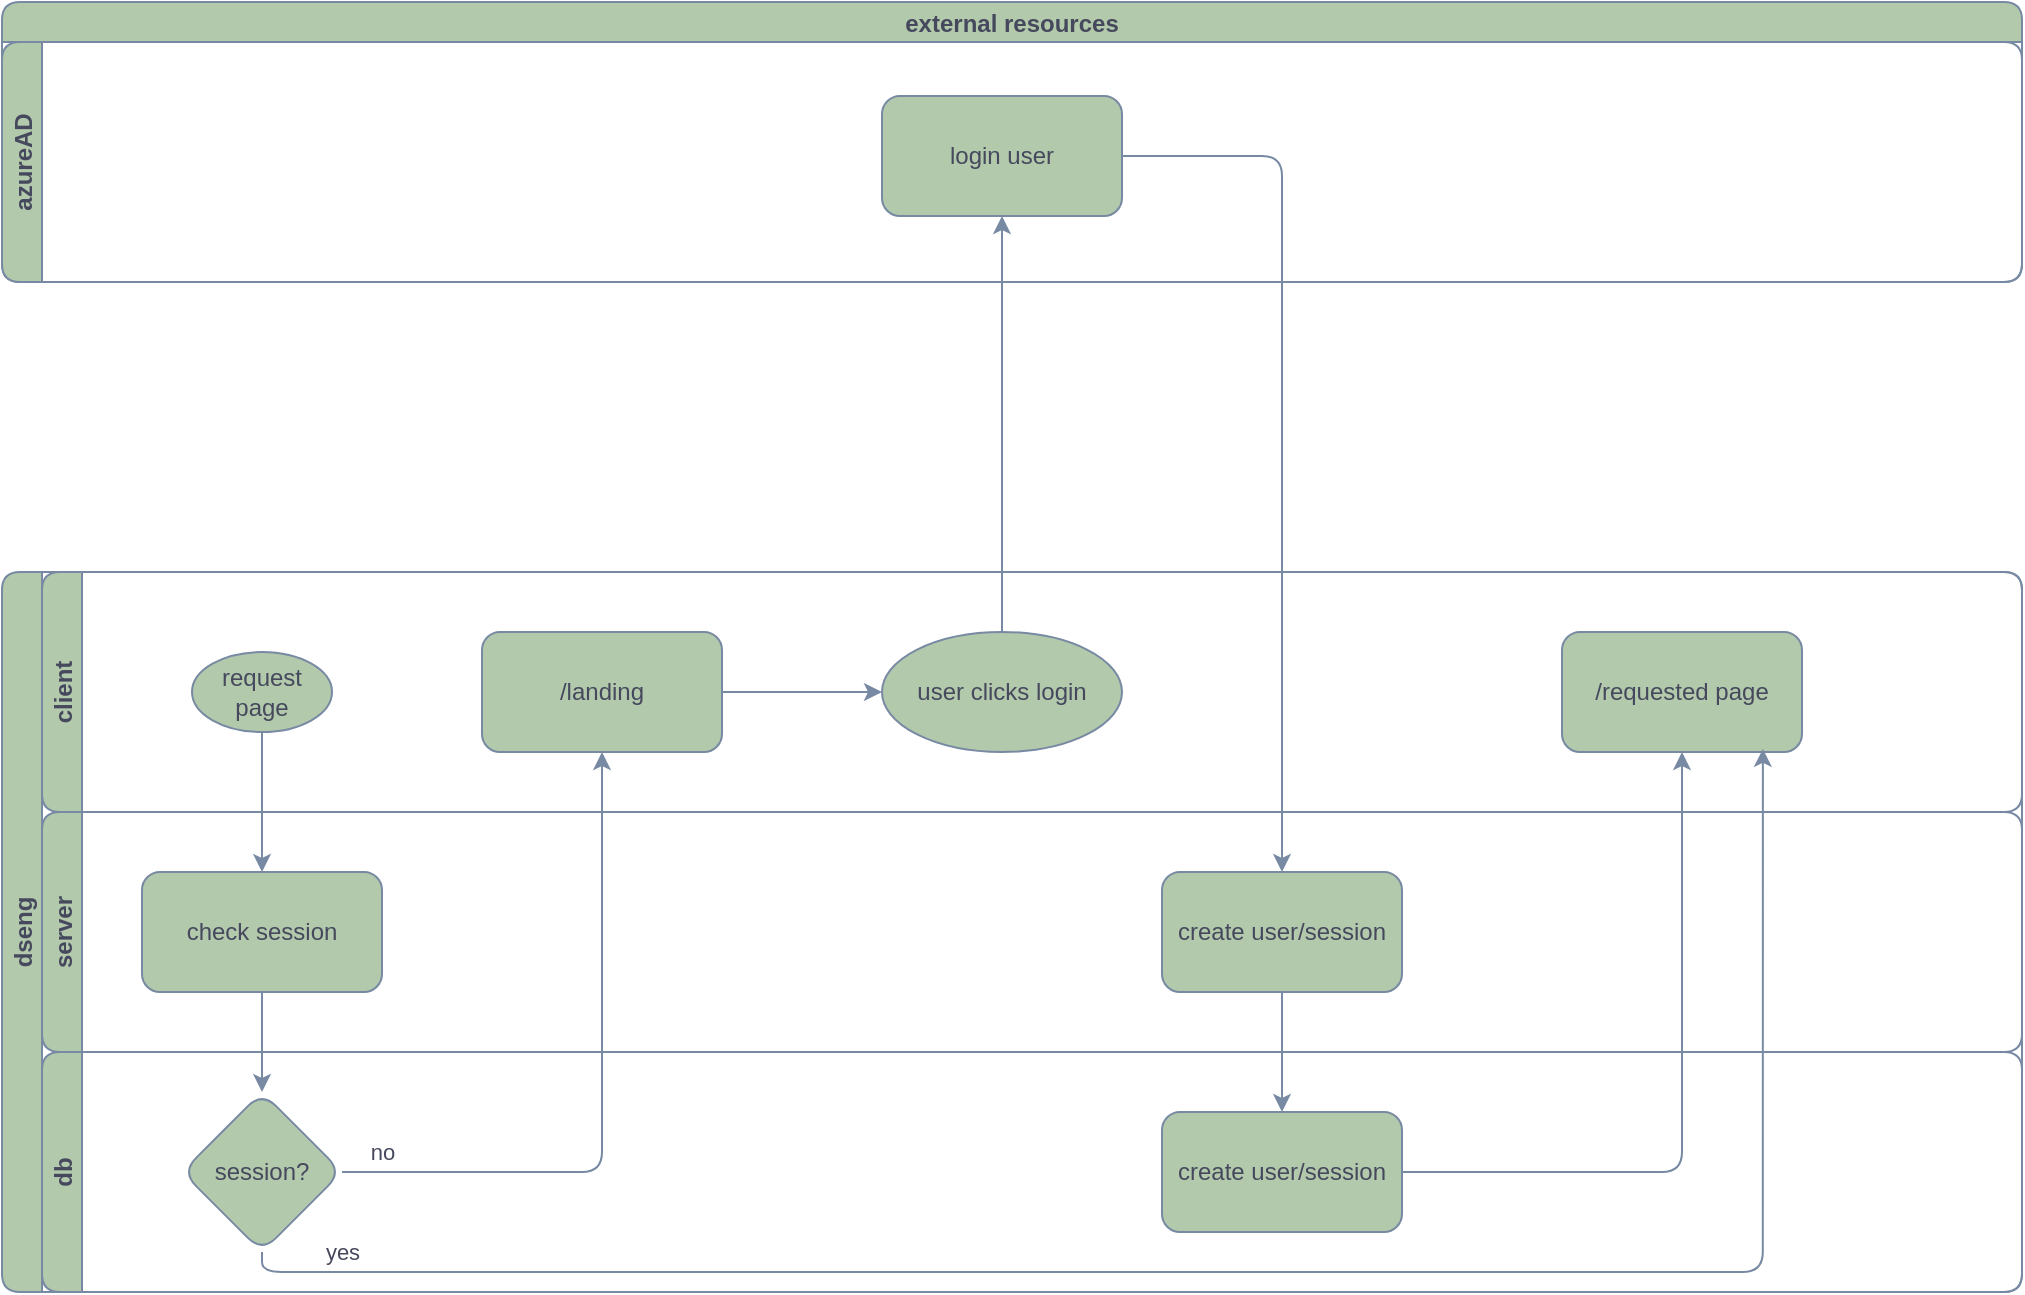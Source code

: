 <mxfile>
    <diagram id="uNM_x39YsUZPwdnTxKjy" name="Page-1">
        <mxGraphModel dx="1028" dy="742" grid="0" gridSize="10" guides="1" tooltips="1" connect="1" arrows="1" fold="1" page="0" pageScale="1" pageWidth="1600" pageHeight="1200" math="0" shadow="0">
            <root>
                <mxCell id="0"/>
                <mxCell id="1" parent="0"/>
                <mxCell id="2" value="dseng" style="swimlane;childLayout=stackLayout;resizeParent=1;resizeParentMax=0;horizontal=0;startSize=20;horizontalStack=0;fillColor=#B2C9AB;strokeColor=#788AA3;fontColor=#46495D;rounded=1;" parent="1" vertex="1">
                    <mxGeometry x="295" y="580" width="1010" height="360" as="geometry"/>
                </mxCell>
                <mxCell id="3" value="client" style="swimlane;startSize=20;horizontal=0;fillColor=#B2C9AB;strokeColor=#788AA3;fontColor=#46495D;rounded=1;" parent="2" vertex="1">
                    <mxGeometry x="20" width="990" height="120" as="geometry">
                        <mxRectangle x="20" width="990" height="20" as="alternateBounds"/>
                    </mxGeometry>
                </mxCell>
                <mxCell id="4" value="request page" style="ellipse;whiteSpace=wrap;html=1;fillColor=#B2C9AB;strokeColor=#788AA3;fontColor=#46495D;rounded=1;" parent="3" vertex="1">
                    <mxGeometry x="75" y="40" width="70" height="40" as="geometry"/>
                </mxCell>
                <mxCell id="5" value="" style="edgeStyle=orthogonalEdgeStyle;orthogonalLoop=1;jettySize=auto;html=1;strokeColor=#788AA3;fontColor=#46495D;" parent="3" source="6" target="7" edge="1">
                    <mxGeometry relative="1" as="geometry"/>
                </mxCell>
                <mxCell id="6" value="/landing" style="whiteSpace=wrap;html=1;fillColor=#B2C9AB;strokeColor=#788AA3;fontColor=#46495D;rounded=1;" parent="3" vertex="1">
                    <mxGeometry x="220" y="30" width="120" height="60" as="geometry"/>
                </mxCell>
                <mxCell id="7" value="user clicks login" style="ellipse;whiteSpace=wrap;html=1;fillColor=#B2C9AB;strokeColor=#788AA3;fontColor=#46495D;rounded=1;" parent="3" vertex="1">
                    <mxGeometry x="420" y="30" width="120" height="60" as="geometry"/>
                </mxCell>
                <mxCell id="8" value="/requested page" style="whiteSpace=wrap;html=1;fillColor=#B2C9AB;strokeColor=#788AA3;fontColor=#46495D;rounded=1;" parent="3" vertex="1">
                    <mxGeometry x="760" y="30" width="120" height="60" as="geometry"/>
                </mxCell>
                <mxCell id="9" value="server" style="swimlane;startSize=20;horizontal=0;fillColor=#B2C9AB;strokeColor=#788AA3;fontColor=#46495D;rounded=1;" parent="2" vertex="1">
                    <mxGeometry x="20" y="120" width="990" height="120" as="geometry">
                        <mxRectangle x="20" y="120" width="990" height="20" as="alternateBounds"/>
                    </mxGeometry>
                </mxCell>
                <mxCell id="10" value="check session" style="whiteSpace=wrap;html=1;fillColor=#B2C9AB;strokeColor=#788AA3;fontColor=#46495D;rounded=1;" parent="9" vertex="1">
                    <mxGeometry x="50" y="30" width="120" height="60" as="geometry"/>
                </mxCell>
                <mxCell id="11" value="create user/session" style="whiteSpace=wrap;html=1;fillColor=#B2C9AB;strokeColor=#788AA3;fontColor=#46495D;rounded=1;" parent="9" vertex="1">
                    <mxGeometry x="560" y="30" width="120" height="60" as="geometry"/>
                </mxCell>
                <mxCell id="12" value="db" style="swimlane;startSize=20;horizontal=0;fillColor=#B2C9AB;strokeColor=#788AA3;fontColor=#46495D;rounded=1;" parent="2" vertex="1">
                    <mxGeometry x="20" y="240" width="990" height="120" as="geometry"/>
                </mxCell>
                <mxCell id="13" value="session?" style="rhombus;whiteSpace=wrap;html=1;fillColor=#B2C9AB;strokeColor=#788AA3;fontColor=#46495D;rounded=1;" parent="12" vertex="1">
                    <mxGeometry x="70" y="20" width="80" height="80" as="geometry"/>
                </mxCell>
                <mxCell id="14" value="create user/session" style="whiteSpace=wrap;html=1;fillColor=#B2C9AB;strokeColor=#788AA3;fontColor=#46495D;rounded=1;" parent="12" vertex="1">
                    <mxGeometry x="560" y="30" width="120" height="60" as="geometry"/>
                </mxCell>
                <mxCell id="15" value="" style="edgeStyle=orthogonalEdgeStyle;orthogonalLoop=1;jettySize=auto;html=1;strokeColor=#788AA3;fontColor=#46495D;" parent="2" source="13" target="6" edge="1">
                    <mxGeometry relative="1" as="geometry"/>
                </mxCell>
                <mxCell id="16" value="no" style="edgeLabel;html=1;align=center;verticalAlign=middle;resizable=0;points=[];fontColor=#46495D;rounded=1;" parent="15" vertex="1" connectable="0">
                    <mxGeometry x="0.33" relative="1" as="geometry">
                        <mxPoint x="-110" y="86" as="offset"/>
                    </mxGeometry>
                </mxCell>
                <mxCell id="17" value="" style="edgeStyle=orthogonalEdgeStyle;orthogonalLoop=1;jettySize=auto;html=1;strokeColor=#788AA3;fontColor=#46495D;" parent="2" source="4" target="10" edge="1">
                    <mxGeometry relative="1" as="geometry"/>
                </mxCell>
                <mxCell id="18" value="" style="edgeStyle=orthogonalEdgeStyle;orthogonalLoop=1;jettySize=auto;html=1;strokeColor=#788AA3;fontColor=#46495D;" parent="2" source="10" target="13" edge="1">
                    <mxGeometry relative="1" as="geometry"/>
                </mxCell>
                <mxCell id="19" value="" style="edgeStyle=orthogonalEdgeStyle;orthogonalLoop=1;jettySize=auto;html=1;strokeColor=#788AA3;fontColor=#46495D;" parent="2" source="11" target="14" edge="1">
                    <mxGeometry relative="1" as="geometry"/>
                </mxCell>
                <mxCell id="20" value="" style="edgeStyle=orthogonalEdgeStyle;orthogonalLoop=1;jettySize=auto;html=1;strokeColor=#788AA3;fontColor=#46495D;" parent="2" source="14" target="8" edge="1">
                    <mxGeometry relative="1" as="geometry"/>
                </mxCell>
                <mxCell id="21" style="edgeStyle=orthogonalEdgeStyle;orthogonalLoop=1;jettySize=auto;html=1;exitX=0.5;exitY=1;exitDx=0;exitDy=0;entryX=0.837;entryY=0.974;entryDx=0;entryDy=0;entryPerimeter=0;strokeColor=#788AA3;fontColor=#46495D;" parent="2" source="13" target="8" edge="1">
                    <mxGeometry relative="1" as="geometry">
                        <Array as="points">
                            <mxPoint x="130" y="350"/>
                            <mxPoint x="880" y="350"/>
                        </Array>
                    </mxGeometry>
                </mxCell>
                <mxCell id="22" value="yes" style="edgeLabel;html=1;align=center;verticalAlign=middle;resizable=0;points=[];fontColor=#46495D;rounded=1;" parent="21" vertex="1" connectable="0">
                    <mxGeometry x="-0.486" y="2" relative="1" as="geometry">
                        <mxPoint x="-213" y="-8" as="offset"/>
                    </mxGeometry>
                </mxCell>
                <mxCell id="23" value="external resources" style="swimlane;childLayout=stackLayout;resizeParent=1;resizeParentMax=0;horizontal=1;startSize=20;horizontalStack=0;fillColor=#B2C9AB;strokeColor=#788AA3;fontColor=#46495D;rounded=1;" parent="1" vertex="1">
                    <mxGeometry x="295" y="295" width="1010" height="140" as="geometry">
                        <mxRectangle x="295" y="260" width="134" height="20" as="alternateBounds"/>
                    </mxGeometry>
                </mxCell>
                <mxCell id="24" value="azureAD" style="swimlane;startSize=20;horizontal=0;fillColor=#B2C9AB;strokeColor=#788AA3;fontColor=#46495D;rounded=1;" parent="23" vertex="1">
                    <mxGeometry y="20" width="1010" height="120" as="geometry">
                        <mxRectangle y="20" width="1010" height="20" as="alternateBounds"/>
                    </mxGeometry>
                </mxCell>
                <mxCell id="26" value="login user" style="whiteSpace=wrap;html=1;fillColor=#B2C9AB;strokeColor=#788AA3;fontColor=#46495D;rounded=1;" parent="24" vertex="1">
                    <mxGeometry x="440" y="27" width="120" height="60" as="geometry"/>
                </mxCell>
                <mxCell id="27" value="" style="edgeStyle=orthogonalEdgeStyle;orthogonalLoop=1;jettySize=auto;html=1;strokeColor=#788AA3;fontColor=#46495D;" parent="1" source="7" target="26" edge="1">
                    <mxGeometry relative="1" as="geometry"/>
                </mxCell>
                <mxCell id="28" value="" style="edgeStyle=orthogonalEdgeStyle;orthogonalLoop=1;jettySize=auto;html=1;strokeColor=#788AA3;fontColor=#46495D;" parent="1" source="26" target="11" edge="1">
                    <mxGeometry relative="1" as="geometry"/>
                </mxCell>
            </root>
        </mxGraphModel>
    </diagram>
</mxfile>